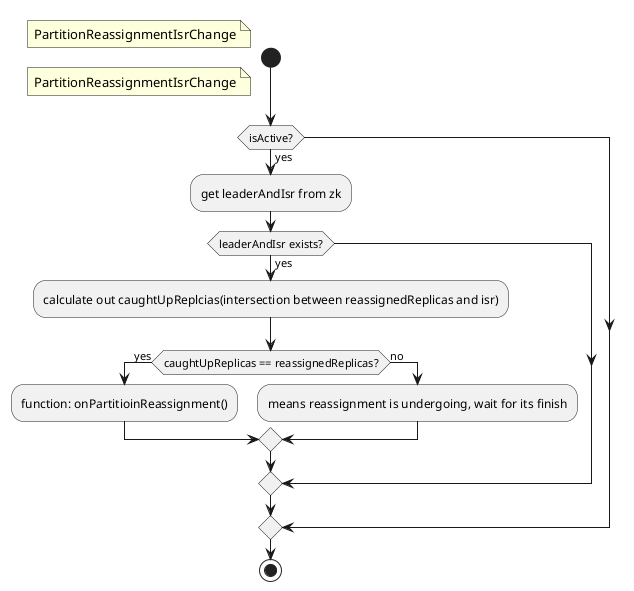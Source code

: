 @startuml
start
note left: PartitionReassignmentIsrChange
note left: PartitionReassignmentIsrChange
if (isActive?) then(yes)
	:get leaderAndIsr from zk;
	if (leaderAndIsr exists?) then(yes)
		:calculate out caughtUpReplcias(intersection between reassignedReplicas and isr); 
		if (caughtUpReplicas == reassignedReplicas?) then(yes)
			:function: onPartitioinReassignment();	
		else(no)
			:means reassignment is undergoing, wait for its finish;
		endif
	endif
endif
stop
@enduml
